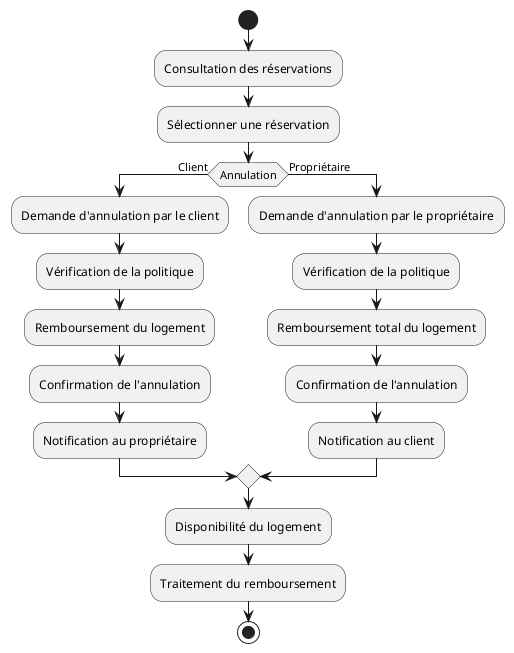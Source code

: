 @startuml Activité de l'annulation

start

:Consultation des réservations;
:Sélectionner une réservation;

if (Annulation) then (Client)
  :Demande d'annulation par le client;
  :Vérification de la politique;
  :Remboursement du logement;
  :Confirmation de l'annulation;
  :Notification au propriétaire;
else (Propriétaire)
  :Demande d'annulation par le propriétaire;
  :Vérification de la politique;
  :Remboursement total du logement;
  :Confirmation de l'annulation;
  :Notification au client;
endif

:Disponibilité du logement;
:Traitement du remboursement;

stop

@enduml